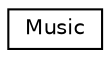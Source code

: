 digraph "Graphical Class Hierarchy"
{
 // LATEX_PDF_SIZE
  edge [fontname="Helvetica",fontsize="10",labelfontname="Helvetica",labelfontsize="10"];
  node [fontname="Helvetica",fontsize="10",shape=record];
  rankdir="LR";
  Node0 [label="Music",height=0.2,width=0.4,color="black", fillcolor="white", style="filled",URL="$dd/dc2/structMusic.html",tooltip=" "];
}
